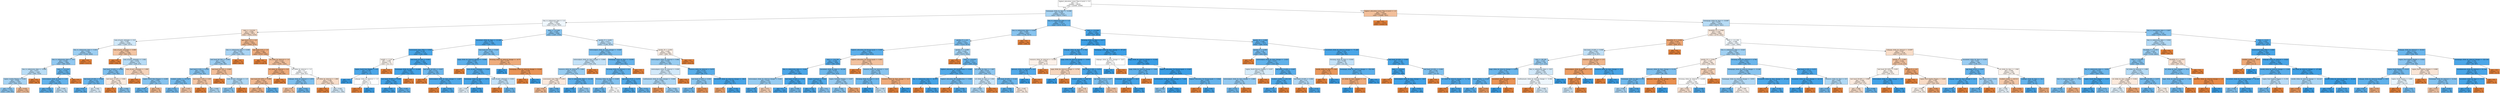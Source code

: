 digraph Tree {
node [shape=box, style="filled", color="black"] ;
0 [label="highest_education_Lower Than A Level <= 0.0\ngini = 0.5\nsamples = 48936\nvalue = [24468, 24468]", fillcolor="#e5813900"] ;
1 [label="homepage_clicks_by_days <= 14.996\ngini = 0.459\nsamples = 26537\nvalue = [9470, 17067]", fillcolor="#399de572"] ;
0 -> 1 [labeldistance=2.5, labelangle=45, headlabel="True"] ;
2 [label="due_vs_submission_date <= 1.0\ngini = 0.499\nsamples = 15262\nvalue = [7319, 7943]", fillcolor="#399de514"] ;
1 -> 2 ;
3 [label="date <= 114.019\ngini = 0.486\nsamples = 9972\nvalue = [5822, 4150]", fillcolor="#e5813949"] ;
2 -> 3 ;
4 [label="num_of_prev_attempts <= 0.0\ngini = 0.491\nsamples = 4368\nvalue = [1893, 2475]", fillcolor="#399de53c"] ;
3 -> 4 ;
5 [label="due_vs_submission_date <= 0.003\ngini = 0.444\nsamples = 3000\nvalue = [1000, 2000]", fillcolor="#399de57f"] ;
4 -> 5 ;
6 [label="due_vs_submission_date <= -0.0\ngini = 0.426\nsamples = 2890\nvalue = [890, 2000]", fillcolor="#399de58e"] ;
5 -> 6 ;
7 [label="due_vs_submission_date <= -0.999\ngini = 0.477\nsamples = 1689\nvalue = [665, 1024]", fillcolor="#399de559"] ;
6 -> 7 ;
8 [label="region_London Region <= 0.001\ngini = 0.459\nsamples = 1593\nvalue = [569, 1024]", fillcolor="#399de571"] ;
7 -> 8 ;
9 [label="gini = 0.418\nsamples = 1343\nvalue = [399, 944]", fillcolor="#399de593"] ;
8 -> 9 ;
10 [label="gini = 0.435\nsamples = 250\nvalue = [170, 80]", fillcolor="#e5813987"] ;
8 -> 10 ;
11 [label="gini = 0.0\nsamples = 96\nvalue = [96, 0]", fillcolor="#e58139ff"] ;
7 -> 11 ;
12 [label="date <= 111.012\ngini = 0.304\nsamples = 1201\nvalue = [225, 976]", fillcolor="#399de5c4"] ;
6 -> 12 ;
13 [label="externalquiz_clicks_by_days <= 1.01\ngini = 0.29\nsamples = 1184\nvalue = [208, 976]", fillcolor="#399de5c9"] ;
12 -> 13 ;
14 [label="gini = 0.248\nsamples = 1049\nvalue = [152, 897]", fillcolor="#399de5d4"] ;
13 -> 14 ;
15 [label="gini = 0.485\nsamples = 135\nvalue = [56, 79]", fillcolor="#399de54a"] ;
13 -> 15 ;
16 [label="gini = 0.0\nsamples = 17\nvalue = [17, 0]", fillcolor="#e58139ff"] ;
12 -> 16 ;
17 [label="gini = 0.0\nsamples = 110\nvalue = [110, 0]", fillcolor="#e58139ff"] ;
5 -> 17 ;
18 [label="num_of_prev_attempts <= 0.999\ngini = 0.453\nsamples = 1368\nvalue = [893, 475]", fillcolor="#e5813977"] ;
4 -> 18 ;
19 [label="gini = 0.0\nsamples = 594\nvalue = [594, 0]", fillcolor="#e58139ff"] ;
18 -> 19 ;
20 [label="num_of_prev_attempts <= 1.002\ngini = 0.474\nsamples = 774\nvalue = [299, 475]", fillcolor="#399de55e"] ;
18 -> 20 ;
21 [label="imd_band_10-20% <= 0.002\ngini = 0.383\nsamples = 488\nvalue = [126, 362]", fillcolor="#399de5a6"] ;
20 -> 21 ;
22 [label="imd_band_20-30% <= 0.006\ngini = 0.314\nsamples = 400\nvalue = [78, 322]", fillcolor="#399de5c1"] ;
21 -> 22 ;
23 [label="gini = 0.237\nsamples = 327\nvalue = [45, 282]", fillcolor="#399de5d6"] ;
22 -> 23 ;
24 [label="gini = 0.495\nsamples = 73\nvalue = [33, 40]", fillcolor="#399de52d"] ;
22 -> 24 ;
25 [label="imd_band_10-20% <= 0.981\ngini = 0.496\nsamples = 88\nvalue = [48, 40]", fillcolor="#e581392a"] ;
21 -> 25 ;
26 [label="gini = 0.0\nsamples = 32\nvalue = [32, 0]", fillcolor="#e58139ff"] ;
25 -> 26 ;
27 [label="gini = 0.408\nsamples = 56\nvalue = [16, 40]", fillcolor="#399de599"] ;
25 -> 27 ;
28 [label="num_of_prev_attempts <= 1.999\ngini = 0.478\nsamples = 286\nvalue = [173, 113]", fillcolor="#e5813958"] ;
20 -> 28 ;
29 [label="gini = 0.0\nsamples = 129\nvalue = [129, 0]", fillcolor="#e58139ff"] ;
28 -> 29 ;
30 [label="region_South West Region <= 0.009\ngini = 0.403\nsamples = 157\nvalue = [44, 113]", fillcolor="#399de59c"] ;
28 -> 30 ;
31 [label="gini = 0.297\nsamples = 127\nvalue = [23, 104]", fillcolor="#399de5c7"] ;
30 -> 31 ;
32 [label="gini = 0.42\nsamples = 30\nvalue = [21, 9]", fillcolor="#e5813992"] ;
30 -> 32 ;
33 [label="age_band_0-35 <= 0.0\ngini = 0.419\nsamples = 5604\nvalue = [3929, 1675]", fillcolor="#e5813992"] ;
3 -> 33 ;
34 [label="due_vs_submission_date <= 0.008\ngini = 0.462\nsamples = 612\nvalue = [222, 390]", fillcolor="#399de56e"] ;
33 -> 34 ;
35 [label="imd_band_60-70% <= 0.004\ngini = 0.447\nsamples = 588\nvalue = [198, 390]", fillcolor="#399de57e"] ;
34 -> 35 ;
36 [label="imd_band_0-10% <= 0.005\ngini = 0.404\nsamples = 505\nvalue = [142, 363]", fillcolor="#399de59b"] ;
35 -> 36 ;
37 [label="studied_credits <= 151.207\ngini = 0.359\nsamples = 448\nvalue = [105, 343]", fillcolor="#399de5b1"] ;
36 -> 37 ;
38 [label="gini = 0.341\nsamples = 431\nvalue = [94, 337]", fillcolor="#399de5b8"] ;
37 -> 38 ;
39 [label="gini = 0.457\nsamples = 17\nvalue = [11, 6]", fillcolor="#e5813974"] ;
37 -> 39 ;
40 [label="imd_band_0-10% <= 0.99\ngini = 0.456\nsamples = 57\nvalue = [37, 20]", fillcolor="#e5813975"] ;
36 -> 40 ;
41 [label="gini = 0.0\nsamples = 25\nvalue = [25, 0]", fillcolor="#e58139ff"] ;
40 -> 41 ;
42 [label="gini = 0.469\nsamples = 32\nvalue = [12, 20]", fillcolor="#399de566"] ;
40 -> 42 ;
43 [label="imd_band_60-70% <= 0.945\ngini = 0.439\nsamples = 83\nvalue = [56, 27]", fillcolor="#e5813984"] ;
35 -> 43 ;
44 [label="gini = 0.0\nsamples = 40\nvalue = [40, 0]", fillcolor="#e58139ff"] ;
43 -> 44 ;
45 [label="num_of_prev_attempts <= 1.5\ngini = 0.467\nsamples = 43\nvalue = [16, 27]", fillcolor="#399de568"] ;
43 -> 45 ;
46 [label="gini = 0.411\nsamples = 38\nvalue = [11, 27]", fillcolor="#399de597"] ;
45 -> 46 ;
47 [label="gini = 0.0\nsamples = 5\nvalue = [5, 0]", fillcolor="#e58139ff"] ;
45 -> 47 ;
48 [label="gini = 0.0\nsamples = 24\nvalue = [24, 0]", fillcolor="#e58139ff"] ;
34 -> 48 ;
49 [label="age_band_0-35 <= 1.0\ngini = 0.382\nsamples = 4992\nvalue = [3707, 1285]", fillcolor="#e58139a7"] ;
33 -> 49 ;
50 [label="gini = 0.0\nsamples = 1126\nvalue = [1126, 0]", fillcolor="#e58139ff"] ;
49 -> 50 ;
51 [label="url_clicks_by_interval <= 1.0\ngini = 0.444\nsamples = 3866\nvalue = [2581, 1285]", fillcolor="#e5813980"] ;
49 -> 51 ;
52 [label="url_clicks_by_interval <= 0.0\ngini = 0.373\nsamples = 2599\nvalue = [1955, 644]", fillcolor="#e58139ab"] ;
51 -> 52 ;
53 [label="imd_band_90-100% <= 0.996\ngini = 0.425\nsamples = 2106\nvalue = [1462, 644]", fillcolor="#e581398f"] ;
52 -> 53 ;
54 [label="gini = 0.405\nsamples = 2016\nvalue = [1448, 568]", fillcolor="#e581399b"] ;
53 -> 54 ;
55 [label="gini = 0.263\nsamples = 90\nvalue = [14, 76]", fillcolor="#399de5d0"] ;
53 -> 55 ;
56 [label="gini = 0.0\nsamples = 493\nvalue = [493, 0]", fillcolor="#e58139ff"] ;
52 -> 56 ;
57 [label="url_clicks_by_interval <= 1.0\ngini = 0.5\nsamples = 1267\nvalue = [626, 641]", fillcolor="#399de506"] ;
51 -> 57 ;
58 [label="subpage_clicks_by_interval <= 1.972\ngini = 0.383\nsamples = 333\nvalue = [86, 247]", fillcolor="#399de5a6"] ;
57 -> 58 ;
59 [label="gini = 0.45\nsamples = 41\nvalue = [27, 14]", fillcolor="#e581397b"] ;
58 -> 59 ;
60 [label="gini = 0.322\nsamples = 292\nvalue = [59, 233]", fillcolor="#399de5be"] ;
58 -> 60 ;
61 [label="url_clicks_by_interval <= 1.998\ngini = 0.488\nsamples = 934\nvalue = [540, 394]", fillcolor="#e5813945"] ;
57 -> 61 ;
62 [label="gini = 0.0\nsamples = 229\nvalue = [229, 0]", fillcolor="#e58139ff"] ;
61 -> 62 ;
63 [label="gini = 0.493\nsamples = 705\nvalue = [311, 394]", fillcolor="#399de536"] ;
61 -> 63 ;
64 [label="date <= 111.035\ngini = 0.406\nsamples = 5290\nvalue = [1497, 3793]", fillcolor="#399de59a"] ;
2 -> 64 ;
65 [label="oucontent_clicks_by_days <= 21.028\ngini = 0.175\nsamples = 1968\nvalue = [191, 1777]", fillcolor="#399de5e4"] ;
64 -> 65 ;
66 [label="assessment_type_TMA <= 0.952\ngini = 0.136\nsamples = 1715\nvalue = [126, 1589]", fillcolor="#399de5eb"] ;
65 -> 66 ;
67 [label="weight <= 3.147\ngini = 0.499\nsamples = 23\nvalue = [12, 11]", fillcolor="#e5813915"] ;
66 -> 67 ;
68 [label="region_South East Region <= 0.5\ngini = 0.153\nsamples = 12\nvalue = [1, 11]", fillcolor="#399de5e8"] ;
67 -> 68 ;
69 [label="gini = 0.0\nsamples = 10\nvalue = [0, 10]", fillcolor="#399de5ff"] ;
68 -> 69 ;
70 [label="subpage_clicks_by_interval <= 1.0\ngini = 0.5\nsamples = 2\nvalue = [1, 1]", fillcolor="#e5813900"] ;
68 -> 70 ;
71 [label="gini = 0.0\nsamples = 1\nvalue = [1, 0]", fillcolor="#e58139ff"] ;
70 -> 71 ;
72 [label="gini = 0.0\nsamples = 1\nvalue = [0, 1]", fillcolor="#399de5ff"] ;
70 -> 72 ;
73 [label="gini = 0.0\nsamples = 11\nvalue = [11, 0]", fillcolor="#e58139ff"] ;
67 -> 73 ;
74 [label="imd_band_20-30% <= 0.001\ngini = 0.126\nsamples = 1692\nvalue = [114, 1578]", fillcolor="#399de5ed"] ;
66 -> 74 ;
75 [label="homepage_clicks_by_days <= 14.408\ngini = 0.092\nsamples = 1493\nvalue = [72, 1421]", fillcolor="#399de5f2"] ;
74 -> 75 ;
76 [label="imd_band_70-80% <= 0.004\ngini = 0.087\nsamples = 1489\nvalue = [68, 1421]", fillcolor="#399de5f3"] ;
75 -> 76 ;
77 [label="gini = 0.057\nsamples = 1322\nvalue = [39, 1283]", fillcolor="#399de5f7"] ;
76 -> 77 ;
78 [label="gini = 0.287\nsamples = 167\nvalue = [29, 138]", fillcolor="#399de5c9"] ;
76 -> 78 ;
79 [label="gini = 0.0\nsamples = 4\nvalue = [4, 0]", fillcolor="#e58139ff"] ;
75 -> 79 ;
80 [label="imd_band_20-30% <= 0.937\ngini = 0.333\nsamples = 199\nvalue = [42, 157]", fillcolor="#399de5bb"] ;
74 -> 80 ;
81 [label="gini = 0.0\nsamples = 24\nvalue = [24, 0]", fillcolor="#e58139ff"] ;
80 -> 81 ;
82 [label="externalquiz_clicks_by_days_change <= -2.087\ngini = 0.185\nsamples = 175\nvalue = [18, 157]", fillcolor="#399de5e2"] ;
80 -> 82 ;
83 [label="gini = 0.0\nsamples = 5\nvalue = [5, 0]", fillcolor="#e58139ff"] ;
82 -> 83 ;
84 [label="gini = 0.141\nsamples = 170\nvalue = [13, 157]", fillcolor="#399de5ea"] ;
82 -> 84 ;
85 [label="imd_band_60-70% <= 0.028\ngini = 0.382\nsamples = 253\nvalue = [65, 188]", fillcolor="#399de5a7"] ;
65 -> 85 ;
86 [label="page_clicks_by_interval_change <= -0.048\ngini = 0.259\nsamples = 209\nvalue = [32, 177]", fillcolor="#399de5d1"] ;
85 -> 86 ;
87 [label="gini = 0.0\nsamples = 6\nvalue = [6, 0]", fillcolor="#e58139ff"] ;
86 -> 87 ;
88 [label="num_of_prev_attempts <= 0.028\ngini = 0.223\nsamples = 203\nvalue = [26, 177]", fillcolor="#399de5da"] ;
86 -> 88 ;
89 [label="homepage_clicks_by_days <= 5.973\ngini = 0.132\nsamples = 169\nvalue = [12, 157]", fillcolor="#399de5ec"] ;
88 -> 89 ;
90 [label="gini = 0.497\nsamples = 13\nvalue = [6, 7]", fillcolor="#399de524"] ;
89 -> 90 ;
91 [label="gini = 0.074\nsamples = 156\nvalue = [6, 150]", fillcolor="#399de5f5"] ;
89 -> 91 ;
92 [label="num_of_prev_attempts <= 0.931\ngini = 0.484\nsamples = 34\nvalue = [14, 20]", fillcolor="#399de54d"] ;
88 -> 92 ;
93 [label="gini = 0.0\nsamples = 9\nvalue = [9, 0]", fillcolor="#e58139ff"] ;
92 -> 93 ;
94 [label="gini = 0.32\nsamples = 25\nvalue = [5, 20]", fillcolor="#399de5bf"] ;
92 -> 94 ;
95 [label="forumng_clicks_by_interval_change <= -6.77\ngini = 0.375\nsamples = 44\nvalue = [33, 11]", fillcolor="#e58139aa"] ;
85 -> 95 ;
96 [label="gini = 0.0\nsamples = 6\nvalue = [0, 6]", fillcolor="#399de5ff"] ;
95 -> 96 ;
97 [label="homepage_clicks_by_interval_change <= 9.329\ngini = 0.229\nsamples = 38\nvalue = [33, 5]", fillcolor="#e58139d8"] ;
95 -> 97 ;
98 [label="gini = 0.0\nsamples = 33\nvalue = [33, 0]", fillcolor="#e58139ff"] ;
97 -> 98 ;
99 [label="gini = 0.0\nsamples = 5\nvalue = [0, 5]", fillcolor="#399de5ff"] ;
97 -> 99 ;
100 [label="gender_F <= 0.001\ngini = 0.477\nsamples = 3322\nvalue = [1306, 2016]", fillcolor="#399de55a"] ;
64 -> 100 ;
101 [label="externalquiz_clicks_by_days_change <= -0.029\ngini = 0.375\nsamples = 1641\nvalue = [410, 1231]", fillcolor="#399de5aa"] ;
100 -> 101 ;
102 [label="externalquiz_clicks_by_days_change <= -0.999\ngini = 0.484\nsamples = 474\nvalue = [195, 279]", fillcolor="#399de54d"] ;
101 -> 102 ;
103 [label="resource_clicks_by_interval <= 3.893\ngini = 0.438\nsamples = 413\nvalue = [134, 279]", fillcolor="#399de585"] ;
102 -> 103 ;
104 [label="assessment_type_TMA <= 0.951\ngini = 0.495\nsamples = 175\nvalue = [96, 79]", fillcolor="#e581392d"] ;
103 -> 104 ;
105 [label="gini = 0.43\nsamples = 128\nvalue = [88, 40]", fillcolor="#e581398b"] ;
104 -> 105 ;
106 [label="gini = 0.282\nsamples = 47\nvalue = [8, 39]", fillcolor="#399de5cb"] ;
104 -> 106 ;
107 [label="due_vs_submission_date <= 10.156\ngini = 0.268\nsamples = 238\nvalue = [38, 200]", fillcolor="#399de5cf"] ;
103 -> 107 ;
108 [label="gini = 0.084\nsamples = 137\nvalue = [6, 131]", fillcolor="#399de5f3"] ;
107 -> 108 ;
109 [label="gini = 0.433\nsamples = 101\nvalue = [32, 69]", fillcolor="#399de589"] ;
107 -> 109 ;
110 [label="gini = 0.0\nsamples = 61\nvalue = [61, 0]", fillcolor="#e58139ff"] ;
102 -> 110 ;
111 [label="homepage_clicks_by_days <= 14.061\ngini = 0.301\nsamples = 1167\nvalue = [215, 952]", fillcolor="#399de5c5"] ;
101 -> 111 ;
112 [label="forumng_clicks_by_interval <= 6.0\ngini = 0.289\nsamples = 1154\nvalue = [202, 952]", fillcolor="#399de5c9"] ;
111 -> 112 ;
113 [label="forumng_clicks_by_days <= 0.005\ngini = 0.395\nsamples = 472\nvalue = [128, 344]", fillcolor="#399de5a0"] ;
112 -> 113 ;
114 [label="gini = 0.312\nsamples = 352\nvalue = [68, 284]", fillcolor="#399de5c2"] ;
113 -> 114 ;
115 [label="gini = 0.5\nsamples = 120\nvalue = [60, 60]", fillcolor="#e5813900"] ;
113 -> 115 ;
116 [label="age_band_35-55 <= 0.075\ngini = 0.193\nsamples = 682\nvalue = [74, 608]", fillcolor="#399de5e0"] ;
112 -> 116 ;
117 [label="gini = 0.135\nsamples = 480\nvalue = [35, 445]", fillcolor="#399de5eb"] ;
116 -> 117 ;
118 [label="gini = 0.312\nsamples = 202\nvalue = [39, 163]", fillcolor="#399de5c2"] ;
116 -> 118 ;
119 [label="gini = 0.0\nsamples = 13\nvalue = [13, 0]", fillcolor="#e58139ff"] ;
111 -> 119 ;
120 [label="gender_M <= 0.004\ngini = 0.498\nsamples = 1681\nvalue = [896, 785]", fillcolor="#e5813920"] ;
100 -> 120 ;
121 [label="externalquiz_clicks_by_interval <= 0.992\ngini = 0.438\nsamples = 1162\nvalue = [377, 785]", fillcolor="#399de585"] ;
120 -> 121 ;
122 [label="externalquiz_clicks_by_interval <= 0.009\ngini = 0.492\nsamples = 729\nvalue = [317, 412]", fillcolor="#399de53b"] ;
121 -> 122 ;
123 [label="ouelluminate_clicks_by_days_change <= -0.006\ngini = 0.466\nsamples = 653\nvalue = [241, 412]", fillcolor="#399de56a"] ;
122 -> 123 ;
124 [label="gini = 0.245\nsamples = 49\nvalue = [42, 7]", fillcolor="#e58139d4"] ;
123 -> 124 ;
125 [label="gini = 0.442\nsamples = 604\nvalue = [199, 405]", fillcolor="#399de582"] ;
123 -> 125 ;
126 [label="gini = 0.0\nsamples = 76\nvalue = [76, 0]", fillcolor="#e58139ff"] ;
122 -> 126 ;
127 [label="resource_clicks_by_interval <= 5.675\ngini = 0.239\nsamples = 433\nvalue = [60, 373]", fillcolor="#399de5d6"] ;
121 -> 127 ;
128 [label="imd_band_10-20% <= 0.004\ngini = 0.415\nsamples = 136\nvalue = [40, 96]", fillcolor="#399de595"] ;
127 -> 128 ;
129 [label="gini = 0.347\nsamples = 121\nvalue = [27, 94]", fillcolor="#399de5b6"] ;
128 -> 129 ;
130 [label="gini = 0.231\nsamples = 15\nvalue = [13, 2]", fillcolor="#e58139d8"] ;
128 -> 130 ;
131 [label="oucontent_clicks_by_interval_change <= -69.0\ngini = 0.126\nsamples = 297\nvalue = [20, 277]", fillcolor="#399de5ed"] ;
127 -> 131 ;
132 [label="gini = 0.32\nsamples = 5\nvalue = [4, 1]", fillcolor="#e58139bf"] ;
131 -> 132 ;
133 [label="gini = 0.104\nsamples = 292\nvalue = [16, 276]", fillcolor="#399de5f0"] ;
131 -> 133 ;
134 [label="gini = 0.0\nsamples = 519\nvalue = [519, 0]", fillcolor="#e58139ff"] ;
120 -> 134 ;
135 [label="due_vs_submission_date <= 1.0\ngini = 0.309\nsamples = 11275\nvalue = [2151, 9124]", fillcolor="#399de5c3"] ;
1 -> 135 ;
136 [label="due_vs_submission_date <= 0.005\ngini = 0.409\nsamples = 6267\nvalue = [1794, 4473]", fillcolor="#399de599"] ;
135 -> 136 ;
137 [label="gender_F <= 0.0\ngini = 0.377\nsamples = 5983\nvalue = [1510, 4473]", fillcolor="#399de5a9"] ;
136 -> 137 ;
138 [label="highest_education_No Formal quals <= 0.095\ngini = 0.251\nsamples = 2954\nvalue = [435, 2519]", fillcolor="#399de5d3"] ;
137 -> 138 ;
139 [label="date <= 114.139\ngini = 0.236\nsamples = 2895\nvalue = [396, 2499]", fillcolor="#399de5d7"] ;
138 -> 139 ;
140 [label="due_vs_submission_date <= -3.291\ngini = 0.154\nsamples = 1725\nvalue = [145, 1580]", fillcolor="#399de5e8"] ;
139 -> 140 ;
141 [label="externalquiz_clicks_by_interval_change <= 0.201\ngini = 0.434\nsamples = 116\nvalue = [37, 79]", fillcolor="#399de588"] ;
140 -> 141 ;
142 [label="gini = 0.165\nsamples = 66\nvalue = [6, 60]", fillcolor="#399de5e6"] ;
141 -> 142 ;
143 [label="gini = 0.471\nsamples = 50\nvalue = [31, 19]", fillcolor="#e5813963"] ;
141 -> 143 ;
144 [label="imd_band_10-20% <= 0.056\ngini = 0.125\nsamples = 1609\nvalue = [108, 1501]", fillcolor="#399de5ed"] ;
140 -> 144 ;
145 [label="gini = 0.1\nsamples = 1490\nvalue = [79, 1411]", fillcolor="#399de5f1"] ;
144 -> 145 ;
146 [label="gini = 0.369\nsamples = 119\nvalue = [29, 90]", fillcolor="#399de5ad"] ;
144 -> 146 ;
147 [label="oucontent_clicks_by_days <= 16.238\ngini = 0.337\nsamples = 1170\nvalue = [251, 919]", fillcolor="#399de5b9"] ;
139 -> 147 ;
148 [label="region_Scotland <= 0.022\ngini = 0.188\nsamples = 581\nvalue = [61, 520]", fillcolor="#399de5e1"] ;
147 -> 148 ;
149 [label="gini = 0.145\nsamples = 508\nvalue = [40, 468]", fillcolor="#399de5e9"] ;
148 -> 149 ;
150 [label="gini = 0.41\nsamples = 73\nvalue = [21, 52]", fillcolor="#399de598"] ;
148 -> 150 ;
151 [label="region_Yorkshire Region <= 0.007\ngini = 0.437\nsamples = 589\nvalue = [190, 399]", fillcolor="#399de586"] ;
147 -> 151 ;
152 [label="gini = 0.406\nsamples = 543\nvalue = [154, 389]", fillcolor="#399de59a"] ;
151 -> 152 ;
153 [label="gini = 0.34\nsamples = 46\nvalue = [36, 10]", fillcolor="#e58139b8"] ;
151 -> 153 ;
154 [label="highest_education_No Formal quals <= 0.991\ngini = 0.448\nsamples = 59\nvalue = [39, 20]", fillcolor="#e581397c"] ;
138 -> 154 ;
155 [label="gini = 0.0\nsamples = 31\nvalue = [31, 0]", fillcolor="#e58139ff"] ;
154 -> 155 ;
156 [label="resource_clicks_by_interval <= 12.0\ngini = 0.408\nsamples = 28\nvalue = [8, 20]", fillcolor="#399de599"] ;
154 -> 156 ;
157 [label="forumng_clicks_by_days <= 21.0\ngini = 0.33\nsamples = 24\nvalue = [5, 19]", fillcolor="#399de5bc"] ;
156 -> 157 ;
158 [label="gini = 0.0\nsamples = 12\nvalue = [0, 12]", fillcolor="#399de5ff"] ;
157 -> 158 ;
159 [label="gini = 0.486\nsamples = 12\nvalue = [5, 7]", fillcolor="#399de549"] ;
157 -> 159 ;
160 [label="resource_clicks_by_days_change <= 12.5\ngini = 0.375\nsamples = 4\nvalue = [3, 1]", fillcolor="#e58139aa"] ;
156 -> 160 ;
161 [label="gini = 0.0\nsamples = 3\nvalue = [3, 0]", fillcolor="#e58139ff"] ;
160 -> 161 ;
162 [label="gini = 0.0\nsamples = 1\nvalue = [0, 1]", fillcolor="#399de5ff"] ;
160 -> 162 ;
163 [label="gender_F <= 0.998\ngini = 0.458\nsamples = 3029\nvalue = [1075, 1954]", fillcolor="#399de573"] ;
137 -> 163 ;
164 [label="gini = 0.0\nsamples = 610\nvalue = [610, 0]", fillcolor="#e58139ff"] ;
163 -> 164 ;
165 [label="date <= 114.415\ngini = 0.311\nsamples = 2419\nvalue = [465, 1954]", fillcolor="#399de5c2"] ;
163 -> 165 ;
166 [label="highest_education_HE Qualification <= 0.028\ngini = 0.204\nsamples = 1400\nvalue = [161, 1239]", fillcolor="#399de5de"] ;
165 -> 166 ;
167 [label="due_vs_submission_date <= -41.037\ngini = 0.116\nsamples = 972\nvalue = [60, 912]", fillcolor="#399de5ee"] ;
166 -> 167 ;
168 [label="gini = 0.0\nsamples = 4\nvalue = [4, 0]", fillcolor="#e58139ff"] ;
167 -> 168 ;
169 [label="gini = 0.109\nsamples = 968\nvalue = [56, 912]", fillcolor="#399de5ef"] ;
167 -> 169 ;
170 [label="highest_education_HE Qualification <= 0.998\ngini = 0.361\nsamples = 428\nvalue = [101, 327]", fillcolor="#399de5b0"] ;
166 -> 170 ;
171 [label="gini = 0.0\nsamples = 61\nvalue = [61, 0]", fillcolor="#e58139ff"] ;
170 -> 171 ;
172 [label="gini = 0.194\nsamples = 367\nvalue = [40, 327]", fillcolor="#399de5e0"] ;
170 -> 172 ;
173 [label="url_clicks_by_days <= 1.987\ngini = 0.419\nsamples = 1019\nvalue = [304, 715]", fillcolor="#399de593"] ;
165 -> 173 ;
174 [label="url_clicks_by_days <= 1.002\ngini = 0.487\nsamples = 448\nvalue = [188, 260]", fillcolor="#399de547"] ;
173 -> 174 ;
175 [label="gini = 0.465\nsamples = 411\nvalue = [151, 260]", fillcolor="#399de56b"] ;
174 -> 175 ;
176 [label="gini = 0.0\nsamples = 37\nvalue = [37, 0]", fillcolor="#e58139ff"] ;
174 -> 176 ;
177 [label="imd_band_30-40% <= 0.122\ngini = 0.324\nsamples = 571\nvalue = [116, 455]", fillcolor="#399de5be"] ;
173 -> 177 ;
178 [label="gini = 0.259\nsamples = 497\nvalue = [76, 421]", fillcolor="#399de5d1"] ;
177 -> 178 ;
179 [label="gini = 0.497\nsamples = 74\nvalue = [40, 34]", fillcolor="#e5813926"] ;
177 -> 179 ;
180 [label="gini = 0.0\nsamples = 284\nvalue = [284, 0]", fillcolor="#e58139ff"] ;
136 -> 180 ;
181 [label="date <= 112.948\ngini = 0.132\nsamples = 5008\nvalue = [357, 4651]", fillcolor="#399de5eb"] ;
135 -> 181 ;
182 [label="forumng_clicks_by_days <= 8.977\ngini = 0.054\nsamples = 3334\nvalue = [93, 3241]", fillcolor="#399de5f8"] ;
181 -> 182 ;
183 [label="subpage_clicks_by_days <= 0.764\ngini = 0.168\nsamples = 605\nvalue = [56, 549]", fillcolor="#399de5e5"] ;
182 -> 183 ;
184 [label="resource_clicks_by_interval <= 11.055\ngini = 0.498\nsamples = 17\nvalue = [9, 8]", fillcolor="#e581391c"] ;
183 -> 184 ;
185 [label="glossary_clicks_by_interval <= 8.5\ngini = 0.198\nsamples = 9\nvalue = [1, 8]", fillcolor="#399de5df"] ;
184 -> 185 ;
186 [label="gini = 0.0\nsamples = 8\nvalue = [0, 8]", fillcolor="#399de5ff"] ;
185 -> 186 ;
187 [label="gini = 0.0\nsamples = 1\nvalue = [1, 0]", fillcolor="#e58139ff"] ;
185 -> 187 ;
188 [label="gini = 0.0\nsamples = 8\nvalue = [8, 0]", fillcolor="#e58139ff"] ;
184 -> 188 ;
189 [label="page_clicks_by_interval_change <= -0.053\ngini = 0.147\nsamples = 588\nvalue = [47, 541]", fillcolor="#399de5e9"] ;
183 -> 189 ;
190 [label="page_clicks_by_interval_change <= -0.758\ngini = 0.48\nsamples = 10\nvalue = [6, 4]", fillcolor="#e5813955"] ;
189 -> 190 ;
191 [label="gini = 0.0\nsamples = 4\nvalue = [0, 4]", fillcolor="#399de5ff"] ;
190 -> 191 ;
192 [label="gini = 0.0\nsamples = 6\nvalue = [6, 0]", fillcolor="#e58139ff"] ;
190 -> 192 ;
193 [label="imd_band_0-10% <= 0.073\ngini = 0.132\nsamples = 578\nvalue = [41, 537]", fillcolor="#399de5ec"] ;
189 -> 193 ;
194 [label="studied_credits <= 249.703\ngini = 0.106\nsamples = 534\nvalue = [30, 504]", fillcolor="#399de5f0"] ;
193 -> 194 ;
195 [label="gini = 0.097\nsamples = 529\nvalue = [27, 502]", fillcolor="#399de5f1"] ;
194 -> 195 ;
196 [label="gini = 0.48\nsamples = 5\nvalue = [3, 2]", fillcolor="#e5813955"] ;
194 -> 196 ;
197 [label="age_band_35-55 <= 0.477\ngini = 0.375\nsamples = 44\nvalue = [11, 33]", fillcolor="#399de5aa"] ;
193 -> 197 ;
198 [label="gini = 0.0\nsamples = 27\nvalue = [0, 27]", fillcolor="#399de5ff"] ;
197 -> 198 ;
199 [label="gini = 0.457\nsamples = 17\nvalue = [11, 6]", fillcolor="#e5813974"] ;
197 -> 199 ;
200 [label="homepage_clicks_by_days_change <= -97.251\ngini = 0.027\nsamples = 2729\nvalue = [37, 2692]", fillcolor="#399de5fb"] ;
182 -> 200 ;
201 [label="subpage_clicks_by_days_change <= -24.5\ngini = 0.5\nsamples = 8\nvalue = [4, 4]", fillcolor="#e5813900"] ;
200 -> 201 ;
202 [label="gini = 0.0\nsamples = 4\nvalue = [0, 4]", fillcolor="#399de5ff"] ;
201 -> 202 ;
203 [label="gini = 0.0\nsamples = 4\nvalue = [4, 0]", fillcolor="#e58139ff"] ;
201 -> 203 ;
204 [label="page_clicks_by_interval_change <= -0.102\ngini = 0.024\nsamples = 2721\nvalue = [33, 2688]", fillcolor="#399de5fc"] ;
200 -> 204 ;
205 [label="page_clicks_by_interval_change <= -0.98\ngini = 0.282\nsamples = 47\nvalue = [8, 39]", fillcolor="#399de5cb"] ;
204 -> 205 ;
206 [label="homepage_clicks_by_days <= 24.0\ngini = 0.093\nsamples = 41\nvalue = [2, 39]", fillcolor="#399de5f2"] ;
205 -> 206 ;
207 [label="gini = 0.0\nsamples = 1\nvalue = [1, 0]", fillcolor="#e58139ff"] ;
206 -> 207 ;
208 [label="gini = 0.049\nsamples = 40\nvalue = [1, 39]", fillcolor="#399de5f8"] ;
206 -> 208 ;
209 [label="gini = 0.0\nsamples = 6\nvalue = [6, 0]", fillcolor="#e58139ff"] ;
205 -> 209 ;
210 [label="highest_education_No Formal quals <= 0.047\ngini = 0.019\nsamples = 2674\nvalue = [25, 2649]", fillcolor="#399de5fd"] ;
204 -> 210 ;
211 [label="ouelluminate_clicks_by_days_change <= -7.256\ngini = 0.015\nsamples = 2646\nvalue = [20, 2626]", fillcolor="#399de5fd"] ;
210 -> 211 ;
212 [label="gini = 0.408\nsamples = 7\nvalue = [2, 5]", fillcolor="#399de599"] ;
211 -> 212 ;
213 [label="gini = 0.014\nsamples = 2639\nvalue = [18, 2621]", fillcolor="#399de5fd"] ;
211 -> 213 ;
214 [label="highest_education_No Formal quals <= 0.944\ngini = 0.293\nsamples = 28\nvalue = [5, 23]", fillcolor="#399de5c8"] ;
210 -> 214 ;
215 [label="gini = 0.0\nsamples = 4\nvalue = [4, 0]", fillcolor="#e58139ff"] ;
214 -> 215 ;
216 [label="gini = 0.08\nsamples = 24\nvalue = [1, 23]", fillcolor="#399de5f4"] ;
214 -> 216 ;
217 [label="gender_M <= 0.998\ngini = 0.266\nsamples = 1674\nvalue = [264, 1410]", fillcolor="#399de5cf"] ;
181 -> 217 ;
218 [label="gender_F <= 0.998\ngini = 0.36\nsamples = 849\nvalue = [200, 649]", fillcolor="#399de5b0"] ;
217 -> 218 ;
219 [label="gini = 0.0\nsamples = 71\nvalue = [71, 0]", fillcolor="#e58139ff"] ;
218 -> 219 ;
220 [label="externalquiz_clicks_by_days_change <= -2.023\ngini = 0.277\nsamples = 778\nvalue = [129, 649]", fillcolor="#399de5cc"] ;
218 -> 220 ;
221 [label="region_North Western Region <= 0.057\ngini = 0.494\nsamples = 79\nvalue = [35, 44]", fillcolor="#399de534"] ;
220 -> 221 ;
222 [label="externalquiz_clicks_by_days_change <= -2.983\ngini = 0.43\nsamples = 64\nvalue = [20, 44]", fillcolor="#399de58b"] ;
221 -> 222 ;
223 [label="gini = 0.337\nsamples = 56\nvalue = [12, 44]", fillcolor="#399de5b9"] ;
222 -> 223 ;
224 [label="gini = 0.0\nsamples = 8\nvalue = [8, 0]", fillcolor="#e58139ff"] ;
222 -> 224 ;
225 [label="gini = 0.0\nsamples = 15\nvalue = [15, 0]", fillcolor="#e58139ff"] ;
221 -> 225 ;
226 [label="imd_band_10-20% <= 0.007\ngini = 0.233\nsamples = 699\nvalue = [94, 605]", fillcolor="#399de5d7"] ;
220 -> 226 ;
227 [label="studied_credits <= 253.104\ngini = 0.189\nsamples = 625\nvalue = [66, 559]", fillcolor="#399de5e1"] ;
226 -> 227 ;
228 [label="gini = 0.175\nsamples = 619\nvalue = [60, 559]", fillcolor="#399de5e4"] ;
227 -> 228 ;
229 [label="gini = 0.0\nsamples = 6\nvalue = [6, 0]", fillcolor="#e58139ff"] ;
227 -> 229 ;
230 [label="imd_band_10-20% <= 0.984\ngini = 0.47\nsamples = 74\nvalue = [28, 46]", fillcolor="#399de564"] ;
226 -> 230 ;
231 [label="gini = 0.0\nsamples = 24\nvalue = [24, 0]", fillcolor="#e58139ff"] ;
230 -> 231 ;
232 [label="gini = 0.147\nsamples = 50\nvalue = [4, 46]", fillcolor="#399de5e9"] ;
230 -> 232 ;
233 [label="oucontent_clicks_by_interval_change <= -71.468\ngini = 0.143\nsamples = 825\nvalue = [64, 761]", fillcolor="#399de5ea"] ;
217 -> 233 ;
234 [label="forumng_clicks_by_days <= 8.948\ngini = 0.484\nsamples = 34\nvalue = [14, 20]", fillcolor="#399de54d"] ;
233 -> 234 ;
235 [label="ouwiki_clicks_by_days <= 3.83\ngini = 0.26\nsamples = 13\nvalue = [11, 2]", fillcolor="#e58139d1"] ;
234 -> 235 ;
236 [label="gini = 0.0\nsamples = 11\nvalue = [11, 0]", fillcolor="#e58139ff"] ;
235 -> 236 ;
237 [label="gini = 0.0\nsamples = 2\nvalue = [0, 2]", fillcolor="#399de5ff"] ;
235 -> 237 ;
238 [label="homepage_clicks_by_interval_change <= -352.549\ngini = 0.245\nsamples = 21\nvalue = [3, 18]", fillcolor="#399de5d4"] ;
234 -> 238 ;
239 [label="url_clicks_by_days_change <= -1.5\ngini = 0.375\nsamples = 4\nvalue = [3, 1]", fillcolor="#e58139aa"] ;
238 -> 239 ;
240 [label="gini = 0.0\nsamples = 1\nvalue = [0, 1]", fillcolor="#399de5ff"] ;
239 -> 240 ;
241 [label="gini = 0.0\nsamples = 3\nvalue = [3, 0]", fillcolor="#e58139ff"] ;
239 -> 241 ;
242 [label="gini = 0.0\nsamples = 17\nvalue = [0, 17]", fillcolor="#399de5ff"] ;
238 -> 242 ;
243 [label="imd_band_20-30% <= 0.044\ngini = 0.118\nsamples = 791\nvalue = [50, 741]", fillcolor="#399de5ee"] ;
233 -> 243 ;
244 [label="date <= 115.812\ngini = 0.082\nsamples = 720\nvalue = [31, 689]", fillcolor="#399de5f4"] ;
243 -> 244 ;
245 [label="gini = 0.0\nsamples = 3\nvalue = [3, 0]", fillcolor="#e58139ff"] ;
244 -> 245 ;
246 [label="externalquiz_clicks_by_days_change <= -18.0\ngini = 0.075\nsamples = 717\nvalue = [28, 689]", fillcolor="#399de5f5"] ;
244 -> 246 ;
247 [label="gini = 0.0\nsamples = 1\nvalue = [1, 0]", fillcolor="#e58139ff"] ;
246 -> 247 ;
248 [label="gini = 0.073\nsamples = 716\nvalue = [27, 689]", fillcolor="#399de5f5"] ;
246 -> 248 ;
249 [label="imd_band_20-30% <= 0.993\ngini = 0.392\nsamples = 71\nvalue = [19, 52]", fillcolor="#399de5a2"] ;
243 -> 249 ;
250 [label="gini = 0.0\nsamples = 12\nvalue = [12, 0]", fillcolor="#e58139ff"] ;
249 -> 250 ;
251 [label="url_clicks_by_interval_change <= -11.726\ngini = 0.209\nsamples = 59\nvalue = [7, 52]", fillcolor="#399de5dd"] ;
249 -> 251 ;
252 [label="gini = 0.0\nsamples = 3\nvalue = [3, 0]", fillcolor="#e58139ff"] ;
251 -> 252 ;
253 [label="gini = 0.133\nsamples = 56\nvalue = [4, 52]", fillcolor="#399de5eb"] ;
251 -> 253 ;
254 [label="highest_education_Lower Than A Level <= 1.0\ngini = 0.442\nsamples = 22399\nvalue = [14998, 7401]", fillcolor="#e5813981"] ;
0 -> 254 [labeldistance=2.5, labelangle=-45, headlabel="False"] ;
255 [label="gini = 0.0\nsamples = 10323\nvalue = [10323, 0]", fillcolor="#e58139ff"] ;
254 -> 255 ;
256 [label="homepage_clicks_by_days <= 10.997\ngini = 0.475\nsamples = 12076\nvalue = [4675, 7401]", fillcolor="#399de55e"] ;
254 -> 256 ;
257 [label="disability_N <= 0.999\ngini = 0.496\nsamples = 4946\nvalue = [2705, 2241]", fillcolor="#e581392c"] ;
256 -> 257 ;
258 [label="disability_N <= 0.002\ngini = 0.355\nsamples = 1115\nvalue = [858, 257]", fillcolor="#e58139b3"] ;
257 -> 258 ;
259 [label="imd_band_10-20% <= 0.048\ngini = 0.481\nsamples = 431\nvalue = [174, 257]", fillcolor="#399de552"] ;
258 -> 259 ;
260 [label="date <= 89.195\ngini = 0.445\nsamples = 350\nvalue = [117, 233]", fillcolor="#399de57f"] ;
259 -> 260 ;
261 [label="page_clicks_by_interval_change <= 0.003\ngini = 0.32\nsamples = 150\nvalue = [30, 120]", fillcolor="#399de5bf"] ;
260 -> 261 ;
262 [label="region_Wales <= 0.042\ngini = 0.271\nsamples = 142\nvalue = [23, 119]", fillcolor="#399de5ce"] ;
261 -> 262 ;
263 [label="gini = 0.23\nsamples = 136\nvalue = [18, 118]", fillcolor="#399de5d8"] ;
262 -> 263 ;
264 [label="gini = 0.278\nsamples = 6\nvalue = [5, 1]", fillcolor="#e58139cc"] ;
262 -> 264 ;
265 [label="oucontent_clicks_by_days <= 3.5\ngini = 0.219\nsamples = 8\nvalue = [7, 1]", fillcolor="#e58139db"] ;
261 -> 265 ;
266 [label="gini = 0.0\nsamples = 1\nvalue = [0, 1]", fillcolor="#399de5ff"] ;
265 -> 266 ;
267 [label="gini = 0.0\nsamples = 7\nvalue = [7, 0]", fillcolor="#e58139ff"] ;
265 -> 267 ;
268 [label="due_vs_submission_date <= 19.5\ngini = 0.492\nsamples = 200\nvalue = [87, 113]", fillcolor="#399de53b"] ;
260 -> 268 ;
269 [label="ouelluminate_clicks_by_interval_change <= -0.306\ngini = 0.499\nsamples = 182\nvalue = [87, 95]", fillcolor="#399de515"] ;
268 -> 269 ;
270 [label="gini = 0.0\nsamples = 10\nvalue = [10, 0]", fillcolor="#e58139ff"] ;
269 -> 270 ;
271 [label="gini = 0.495\nsamples = 172\nvalue = [77, 95]", fillcolor="#399de530"] ;
269 -> 271 ;
272 [label="gini = 0.0\nsamples = 18\nvalue = [0, 18]", fillcolor="#399de5ff"] ;
268 -> 272 ;
273 [label="resource_clicks_by_days <= 2.5\ngini = 0.417\nsamples = 81\nvalue = [57, 24]", fillcolor="#e5813994"] ;
259 -> 273 ;
274 [label="externalquiz_clicks_by_interval <= 2.5\ngini = 0.291\nsamples = 68\nvalue = [56, 12]", fillcolor="#e58139c8"] ;
273 -> 274 ;
275 [label="weight <= 6.746\ngini = 0.175\nsamples = 62\nvalue = [56, 6]", fillcolor="#e58139e4"] ;
274 -> 275 ;
276 [label="gini = 0.49\nsamples = 7\nvalue = [3, 4]", fillcolor="#399de540"] ;
275 -> 276 ;
277 [label="gini = 0.07\nsamples = 55\nvalue = [53, 2]", fillcolor="#e58139f5"] ;
275 -> 277 ;
278 [label="gini = 0.0\nsamples = 6\nvalue = [0, 6]", fillcolor="#399de5ff"] ;
274 -> 278 ;
279 [label="resource_clicks_by_days_change <= -8.0\ngini = 0.142\nsamples = 13\nvalue = [1, 12]", fillcolor="#399de5ea"] ;
273 -> 279 ;
280 [label="gini = 0.0\nsamples = 1\nvalue = [1, 0]", fillcolor="#e58139ff"] ;
279 -> 280 ;
281 [label="gini = 0.0\nsamples = 12\nvalue = [0, 12]", fillcolor="#399de5ff"] ;
279 -> 281 ;
282 [label="gini = 0.0\nsamples = 684\nvalue = [684, 0]", fillcolor="#e58139ff"] ;
258 -> 282 ;
283 [label="date <= 111.109\ngini = 0.499\nsamples = 3831\nvalue = [1847, 1984]", fillcolor="#399de512"] ;
257 -> 283 ;
284 [label="due_vs_submission_date <= -0.025\ngini = 0.45\nsamples = 1592\nvalue = [545, 1047]", fillcolor="#399de57a"] ;
283 -> 284 ;
285 [label="gender_M <= 0.002\ngini = 0.497\nsamples = 660\nvalue = [356, 304]", fillcolor="#e5813925"] ;
284 -> 285 ;
286 [label="glossary_clicks_by_days_change <= 0.135\ngini = 0.389\nsamples = 136\nvalue = [36, 100]", fillcolor="#399de5a3"] ;
285 -> 286 ;
287 [label="homepage_clicks_by_days <= 4.5\ngini = 0.337\nsamples = 126\nvalue = [27, 99]", fillcolor="#399de5b9"] ;
286 -> 287 ;
288 [label="gini = 0.464\nsamples = 52\nvalue = [19, 33]", fillcolor="#399de56c"] ;
287 -> 288 ;
289 [label="gini = 0.193\nsamples = 74\nvalue = [8, 66]", fillcolor="#399de5e0"] ;
287 -> 289 ;
290 [label="glossary_clicks_by_days_change <= 7.947\ngini = 0.18\nsamples = 10\nvalue = [9, 1]", fillcolor="#e58139e3"] ;
286 -> 290 ;
291 [label="gini = 0.0\nsamples = 9\nvalue = [9, 0]", fillcolor="#e58139ff"] ;
290 -> 291 ;
292 [label="gini = 0.0\nsamples = 1\nvalue = [0, 1]", fillcolor="#399de5ff"] ;
290 -> 292 ;
293 [label="gender_F <= 0.012\ngini = 0.475\nsamples = 524\nvalue = [320, 204]", fillcolor="#e581395c"] ;
285 -> 293 ;
294 [label="forumng_clicks_by_interval <= 12.836\ngini = 0.5\nsamples = 409\nvalue = [205, 204]", fillcolor="#e5813901"] ;
293 -> 294 ;
295 [label="gini = 0.491\nsamples = 351\nvalue = [199, 152]", fillcolor="#e581393c"] ;
294 -> 295 ;
296 [label="gini = 0.185\nsamples = 58\nvalue = [6, 52]", fillcolor="#399de5e2"] ;
294 -> 296 ;
297 [label="gini = 0.0\nsamples = 115\nvalue = [115, 0]", fillcolor="#e58139ff"] ;
293 -> 297 ;
298 [label="forumng_clicks_by_interval <= 4.794\ngini = 0.323\nsamples = 932\nvalue = [189, 743]", fillcolor="#399de5be"] ;
284 -> 298 ;
299 [label="homepage_clicks_by_interval_change <= -0.148\ngini = 0.408\nsamples = 554\nvalue = [158, 396]", fillcolor="#399de599"] ;
298 -> 299 ;
300 [label="homepage_clicks_by_interval_change <= -8.951\ngini = 0.472\nsamples = 372\nvalue = [142, 230]", fillcolor="#399de562"] ;
299 -> 300 ;
301 [label="gini = 0.308\nsamples = 158\nvalue = [30, 128]", fillcolor="#399de5c3"] ;
300 -> 301 ;
302 [label="gini = 0.499\nsamples = 214\nvalue = [112, 102]", fillcolor="#e5813917"] ;
300 -> 302 ;
303 [label="oucontent_clicks_by_days_change <= -25.426\ngini = 0.16\nsamples = 182\nvalue = [16, 166]", fillcolor="#399de5e6"] ;
299 -> 303 ;
304 [label="gini = 0.0\nsamples = 2\nvalue = [2, 0]", fillcolor="#e58139ff"] ;
303 -> 304 ;
305 [label="gini = 0.143\nsamples = 180\nvalue = [14, 166]", fillcolor="#399de5e9"] ;
303 -> 305 ;
306 [label="imd_band_0-10% <= 0.271\ngini = 0.151\nsamples = 378\nvalue = [31, 347]", fillcolor="#399de5e8"] ;
298 -> 306 ;
307 [label="oucontent_clicks_by_days_change <= 44.518\ngini = 0.104\nsamples = 346\nvalue = [19, 327]", fillcolor="#399de5f0"] ;
306 -> 307 ;
308 [label="gini = 0.084\nsamples = 342\nvalue = [15, 327]", fillcolor="#399de5f3"] ;
307 -> 308 ;
309 [label="gini = 0.0\nsamples = 4\nvalue = [4, 0]", fillcolor="#e58139ff"] ;
307 -> 309 ;
310 [label="resource_clicks_by_days <= 9.5\ngini = 0.469\nsamples = 32\nvalue = [12, 20]", fillcolor="#399de566"] ;
306 -> 310 ;
311 [label="gini = 0.355\nsamples = 26\nvalue = [6, 20]", fillcolor="#399de5b3"] ;
310 -> 311 ;
312 [label="gini = 0.0\nsamples = 6\nvalue = [6, 0]", fillcolor="#e58139ff"] ;
310 -> 312 ;
313 [label="subpage_clicks_by_interval <= 19.997\ngini = 0.487\nsamples = 2239\nvalue = [1302, 937]", fillcolor="#e5813947"] ;
283 -> 313 ;
314 [label="gender_F <= 0.001\ngini = 0.454\nsamples = 1753\nvalue = [1143, 610]", fillcolor="#e5813977"] ;
313 -> 314 ;
315 [label="imd_band_90-100% <= 0.855\ngini = 0.499\nsamples = 859\nvalue = [449, 410]", fillcolor="#e5813916"] ;
314 -> 315 ;
316 [label="imd_band_50-60% <= 0.999\ngini = 0.496\nsamples = 819\nvalue = [447, 372]", fillcolor="#e581392b"] ;
315 -> 316 ;
317 [label="gini = 0.488\nsamples = 753\nvalue = [435, 318]", fillcolor="#e5813945"] ;
316 -> 317 ;
318 [label="gini = 0.298\nsamples = 66\nvalue = [12, 54]", fillcolor="#399de5c6"] ;
316 -> 318 ;
319 [label="externalquiz_clicks_by_days_change <= -2.5\ngini = 0.095\nsamples = 40\nvalue = [2, 38]", fillcolor="#399de5f2"] ;
315 -> 319 ;
320 [label="gini = 0.0\nsamples = 1\nvalue = [1, 0]", fillcolor="#e58139ff"] ;
319 -> 320 ;
321 [label="gini = 0.05\nsamples = 39\nvalue = [1, 38]", fillcolor="#399de5f8"] ;
319 -> 321 ;
322 [label="gender_F <= 1.0\ngini = 0.347\nsamples = 894\nvalue = [694, 200]", fillcolor="#e58139b6"] ;
314 -> 322 ;
323 [label="gini = 0.0\nsamples = 411\nvalue = [411, 0]", fillcolor="#e58139ff"] ;
322 -> 323 ;
324 [label="region_East Anglian Region <= 0.005\ngini = 0.485\nsamples = 483\nvalue = [283, 200]", fillcolor="#e581394b"] ;
322 -> 324 ;
325 [label="gini = 0.499\nsamples = 381\nvalue = [199, 182]", fillcolor="#e5813916"] ;
324 -> 325 ;
326 [label="gini = 0.291\nsamples = 102\nvalue = [84, 18]", fillcolor="#e58139c8"] ;
324 -> 326 ;
327 [label="oucontent_clicks_by_days <= 0.053\ngini = 0.44\nsamples = 486\nvalue = [159, 327]", fillcolor="#399de583"] ;
313 -> 327 ;
328 [label="age_band_35-55 <= 0.007\ngini = 0.302\nsamples = 281\nvalue = [52, 229]", fillcolor="#399de5c5"] ;
327 -> 328 ;
329 [label="subpage_clicks_by_days_change <= 21.5\ngini = 0.19\nsamples = 188\nvalue = [20, 168]", fillcolor="#399de5e1"] ;
328 -> 329 ;
330 [label="gini = 0.175\nsamples = 186\nvalue = [18, 168]", fillcolor="#399de5e4"] ;
329 -> 330 ;
331 [label="gini = 0.0\nsamples = 2\nvalue = [2, 0]", fillcolor="#e58139ff"] ;
329 -> 331 ;
332 [label="age_band_0-35 <= 0.014\ngini = 0.451\nsamples = 93\nvalue = [32, 61]", fillcolor="#399de579"] ;
328 -> 332 ;
333 [label="gini = 0.304\nsamples = 75\nvalue = [14, 61]", fillcolor="#399de5c4"] ;
332 -> 333 ;
334 [label="gini = 0.0\nsamples = 18\nvalue = [18, 0]", fillcolor="#e58139ff"] ;
332 -> 334 ;
335 [label="url_clicks_by_days <= 1.949\ngini = 0.499\nsamples = 205\nvalue = [107, 98]", fillcolor="#e5813915"] ;
327 -> 335 ;
336 [label="studied_credits <= 60.513\ngini = 0.463\nsamples = 154\nvalue = [98, 56]", fillcolor="#e581396d"] ;
335 -> 336 ;
337 [label="gini = 0.498\nsamples = 87\nvalue = [41, 46]", fillcolor="#399de51c"] ;
336 -> 337 ;
338 [label="gini = 0.254\nsamples = 67\nvalue = [57, 10]", fillcolor="#e58139d2"] ;
336 -> 338 ;
339 [label="subpage_clicks_by_days <= 34.2\ngini = 0.291\nsamples = 51\nvalue = [9, 42]", fillcolor="#399de5c8"] ;
335 -> 339 ;
340 [label="gini = 0.13\nsamples = 43\nvalue = [3, 40]", fillcolor="#399de5ec"] ;
339 -> 340 ;
341 [label="gini = 0.375\nsamples = 8\nvalue = [6, 2]", fillcolor="#e58139aa"] ;
339 -> 341 ;
342 [label="due_vs_submission_date <= 0.997\ngini = 0.4\nsamples = 7130\nvalue = [1970, 5160]", fillcolor="#399de59e"] ;
256 -> 342 ;
343 [label="due_vs_submission_date <= 0.002\ngini = 0.472\nsamples = 4336\nvalue = [1653, 2683]", fillcolor="#399de562"] ;
342 -> 343 ;
344 [label="disability_Y <= 0.001\ngini = 0.446\nsamples = 4035\nvalue = [1352, 2683]", fillcolor="#399de57f"] ;
343 -> 344 ;
345 [label="date <= 114.056\ngini = 0.401\nsamples = 3225\nvalue = [895, 2330]", fillcolor="#399de59d"] ;
344 -> 345 ;
346 [label="due_vs_submission_date <= -0.002\ngini = 0.331\nsamples = 2004\nvalue = [420, 1584]", fillcolor="#399de5bb"] ;
345 -> 346 ;
347 [label="due_vs_submission_date <= -1.994\ngini = 0.417\nsamples = 1225\nvalue = [363, 862]", fillcolor="#399de594"] ;
346 -> 347 ;
348 [label="gini = 0.358\nsamples = 1071\nvalue = [250, 821]", fillcolor="#399de5b1"] ;
347 -> 348 ;
349 [label="gini = 0.391\nsamples = 154\nvalue = [113, 41]", fillcolor="#e58139a2"] ;
347 -> 349 ;
350 [label="region_South West Region <= 0.037\ngini = 0.136\nsamples = 779\nvalue = [57, 722]", fillcolor="#399de5eb"] ;
346 -> 350 ;
351 [label="gini = 0.112\nsamples = 722\nvalue = [43, 679]", fillcolor="#399de5ef"] ;
350 -> 351 ;
352 [label="gini = 0.371\nsamples = 57\nvalue = [14, 43]", fillcolor="#399de5ac"] ;
350 -> 352 ;
353 [label="url_clicks_by_interval <= 1.996\ngini = 0.475\nsamples = 1221\nvalue = [475, 746]", fillcolor="#399de55d"] ;
345 -> 353 ;
354 [label="url_clicks_by_days_change <= 0.002\ngini = 0.496\nsamples = 601\nvalue = [329, 272]", fillcolor="#e581392c"] ;
353 -> 354 ;
355 [label="gini = 0.496\nsamples = 430\nvalue = [197, 233]", fillcolor="#399de527"] ;
354 -> 355 ;
356 [label="gini = 0.352\nsamples = 171\nvalue = [132, 39]", fillcolor="#e58139b4"] ;
354 -> 356 ;
357 [label="imd_band_80-90% <= 0.073\ngini = 0.36\nsamples = 620\nvalue = [146, 474]", fillcolor="#399de5b0"] ;
353 -> 357 ;
358 [label="gini = 0.3\nsamples = 527\nvalue = [97, 430]", fillcolor="#399de5c5"] ;
357 -> 358 ;
359 [label="gini = 0.499\nsamples = 93\nvalue = [49, 44]", fillcolor="#e581391a"] ;
357 -> 359 ;
360 [label="disability_N <= 0.003\ngini = 0.492\nsamples = 810\nvalue = [457, 353]", fillcolor="#e581393a"] ;
344 -> 360 ;
361 [label="url_clicks_by_days_change <= 35.5\ngini = 0.377\nsamples = 472\nvalue = [119, 353]", fillcolor="#399de5a9"] ;
360 -> 361 ;
362 [label="page_clicks_by_interval_change <= 1.164\ngini = 0.354\nsamples = 457\nvalue = [105, 352]", fillcolor="#399de5b3"] ;
361 -> 362 ;
363 [label="gini = 0.343\nsamples = 451\nvalue = [99, 352]", fillcolor="#399de5b7"] ;
362 -> 363 ;
364 [label="gini = 0.0\nsamples = 6\nvalue = [6, 0]", fillcolor="#e58139ff"] ;
362 -> 364 ;
365 [label="glossary_clicks_by_interval_change <= 1.5\ngini = 0.124\nsamples = 15\nvalue = [14, 1]", fillcolor="#e58139ed"] ;
361 -> 365 ;
366 [label="gini = 0.0\nsamples = 14\nvalue = [14, 0]", fillcolor="#e58139ff"] ;
365 -> 366 ;
367 [label="gini = 0.0\nsamples = 1\nvalue = [0, 1]", fillcolor="#399de5ff"] ;
365 -> 367 ;
368 [label="gini = 0.0\nsamples = 338\nvalue = [338, 0]", fillcolor="#e58139ff"] ;
360 -> 368 ;
369 [label="gini = 0.0\nsamples = 301\nvalue = [301, 0]", fillcolor="#e58139ff"] ;
343 -> 369 ;
370 [label="date <= 113.5\ngini = 0.201\nsamples = 2794\nvalue = [317, 2477]", fillcolor="#399de5de"] ;
342 -> 370 ;
371 [label="assessment_type_TMA <= 0.988\ngini = 0.134\nsamples = 1845\nvalue = [133, 1712]", fillcolor="#399de5eb"] ;
370 -> 371 ;
372 [label="studied_credits <= 125.0\ngini = 0.36\nsamples = 17\nvalue = [13, 4]", fillcolor="#e58139b1"] ;
371 -> 372 ;
373 [label="gini = 0.0\nsamples = 13\nvalue = [13, 0]", fillcolor="#e58139ff"] ;
372 -> 373 ;
374 [label="gini = 0.0\nsamples = 4\nvalue = [0, 4]", fillcolor="#399de5ff"] ;
372 -> 374 ;
375 [label="subpage_clicks_by_interval <= 8.624\ngini = 0.123\nsamples = 1828\nvalue = [120, 1708]", fillcolor="#399de5ed"] ;
371 -> 375 ;
376 [label="ouwiki_clicks_by_interval_change <= 1.038\ngini = 0.232\nsamples = 546\nvalue = [73, 473]", fillcolor="#399de5d8"] ;
375 -> 376 ;
377 [label="oucontent_clicks_by_interval_change <= -45.442\ngini = 0.186\nsamples = 490\nvalue = [51, 439]", fillcolor="#399de5e1"] ;
376 -> 377 ;
378 [label="gini = 0.392\nsamples = 71\nvalue = [19, 52]", fillcolor="#399de5a2"] ;
377 -> 378 ;
379 [label="gini = 0.141\nsamples = 419\nvalue = [32, 387]", fillcolor="#399de5ea"] ;
377 -> 379 ;
380 [label="region_East Anglian Region <= 0.156\ngini = 0.477\nsamples = 56\nvalue = [22, 34]", fillcolor="#399de55a"] ;
376 -> 380 ;
381 [label="gini = 0.351\nsamples = 44\nvalue = [10, 34]", fillcolor="#399de5b4"] ;
380 -> 381 ;
382 [label="gini = 0.0\nsamples = 12\nvalue = [12, 0]", fillcolor="#e58139ff"] ;
380 -> 382 ;
383 [label="url_clicks_by_interval_change <= -27.388\ngini = 0.071\nsamples = 1282\nvalue = [47, 1235]", fillcolor="#399de5f5"] ;
375 -> 383 ;
384 [label="ouwiki_clicks_by_interval_change <= -42.223\ngini = 0.463\nsamples = 33\nvalue = [12, 21]", fillcolor="#399de56d"] ;
383 -> 384 ;
385 [label="gini = 0.245\nsamples = 14\nvalue = [12, 2]", fillcolor="#e58139d4"] ;
384 -> 385 ;
386 [label="gini = 0.0\nsamples = 19\nvalue = [0, 19]", fillcolor="#399de5ff"] ;
384 -> 386 ;
387 [label="ouwiki_clicks_by_interval_change <= 19.294\ngini = 0.054\nsamples = 1249\nvalue = [35, 1214]", fillcolor="#399de5f8"] ;
383 -> 387 ;
388 [label="gini = 0.027\nsamples = 1037\nvalue = [14, 1023]", fillcolor="#399de5fc"] ;
387 -> 388 ;
389 [label="gini = 0.178\nsamples = 212\nvalue = [21, 191]", fillcolor="#399de5e3"] ;
387 -> 389 ;
390 [label="subpage_clicks_by_interval <= 30.641\ngini = 0.313\nsamples = 949\nvalue = [184, 765]", fillcolor="#399de5c2"] ;
370 -> 390 ;
391 [label="region_East Anglian Region <= 0.024\ngini = 0.409\nsamples = 516\nvalue = [148, 368]", fillcolor="#399de598"] ;
390 -> 391 ;
392 [label="region_South Region <= 0.015\ngini = 0.341\nsamples = 412\nvalue = [90, 322]", fillcolor="#399de5b8"] ;
391 -> 392 ;
393 [label="subpage_clicks_by_interval_change <= 19.5\ngini = 0.27\nsamples = 335\nvalue = [54, 281]", fillcolor="#399de5ce"] ;
392 -> 393 ;
394 [label="gini = 0.25\nsamples = 327\nvalue = [48, 279]", fillcolor="#399de5d3"] ;
393 -> 394 ;
395 [label="gini = 0.375\nsamples = 8\nvalue = [6, 2]", fillcolor="#e58139aa"] ;
393 -> 395 ;
396 [label="region_South Region <= 0.981\ngini = 0.498\nsamples = 77\nvalue = [36, 41]", fillcolor="#399de51f"] ;
392 -> 396 ;
397 [label="gini = 0.0\nsamples = 24\nvalue = [24, 0]", fillcolor="#e58139ff"] ;
396 -> 397 ;
398 [label="gini = 0.35\nsamples = 53\nvalue = [12, 41]", fillcolor="#399de5b4"] ;
396 -> 398 ;
399 [label="region_East Anglian Region <= 0.998\ngini = 0.493\nsamples = 104\nvalue = [58, 46]", fillcolor="#e5813935"] ;
391 -> 399 ;
400 [label="gini = 0.0\nsamples = 41\nvalue = [41, 0]", fillcolor="#e58139ff"] ;
399 -> 400 ;
401 [label="homepage_clicks_by_interval <= 12.524\ngini = 0.394\nsamples = 63\nvalue = [17, 46]", fillcolor="#399de5a1"] ;
399 -> 401 ;
402 [label="gini = 0.457\nsamples = 17\nvalue = [11, 6]", fillcolor="#e5813974"] ;
401 -> 402 ;
403 [label="gini = 0.227\nsamples = 46\nvalue = [6, 40]", fillcolor="#399de5d9"] ;
401 -> 403 ;
404 [label="homepage_clicks_by_interval_change <= 323.164\ngini = 0.152\nsamples = 433\nvalue = [36, 397]", fillcolor="#399de5e8"] ;
390 -> 404 ;
405 [label="oucollaborate_clicks_by_interval <= 31.144\ngini = 0.138\nsamples = 429\nvalue = [32, 397]", fillcolor="#399de5ea"] ;
404 -> 405 ;
406 [label="oucontent_clicks_by_days <= 113.0\ngini = 0.127\nsamples = 426\nvalue = [29, 397]", fillcolor="#399de5ec"] ;
405 -> 406 ;
407 [label="gini = 0.119\nsamples = 424\nvalue = [27, 397]", fillcolor="#399de5ee"] ;
406 -> 407 ;
408 [label="gini = 0.0\nsamples = 2\nvalue = [2, 0]", fillcolor="#e58139ff"] ;
406 -> 408 ;
409 [label="gini = 0.0\nsamples = 3\nvalue = [3, 0]", fillcolor="#e58139ff"] ;
405 -> 409 ;
410 [label="gini = 0.0\nsamples = 4\nvalue = [4, 0]", fillcolor="#e58139ff"] ;
404 -> 410 ;
}